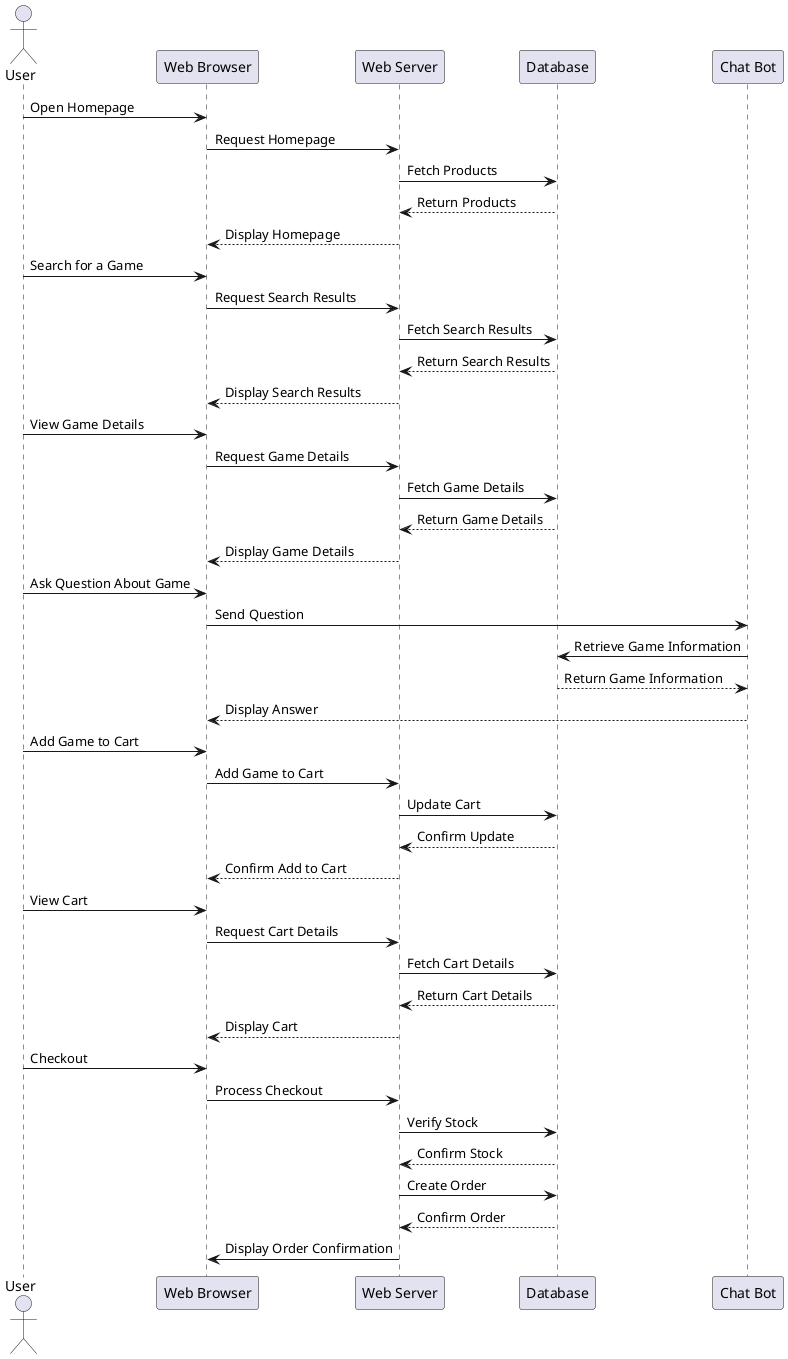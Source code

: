 @startuml seq
actor User
participant "Web Browser" as Browser
participant "Web Server" as Server
participant "Database" as DB
participant "Chat Bot" as Bot

User -> Browser: Open Homepage
Browser -> Server: Request Homepage
Server -> DB: Fetch Products
DB --> Server: Return Products
Server --> Browser: Display Homepage

User -> Browser: Search for a Game
Browser -> Server: Request Search Results
Server -> DB: Fetch Search Results
DB --> Server: Return Search Results
Server --> Browser: Display Search Results

User -> Browser: View Game Details
Browser -> Server: Request Game Details
Server -> DB: Fetch Game Details
DB --> Server: Return Game Details
Server --> Browser: Display Game Details

User -> Browser: Ask Question About Game
Browser -> Bot: Send Question
Bot -> DB: Retrieve Game Information
DB --> Bot: Return Game Information
Bot --> Browser: Display Answer

User -> Browser: Add Game to Cart
Browser -> Server: Add Game to Cart
Server -> DB: Update Cart
DB --> Server: Confirm Update
Server --> Browser: Confirm Add to Cart

User -> Browser: View Cart
Browser -> Server: Request Cart Details
Server -> DB: Fetch Cart Details
DB --> Server: Return Cart Details
Server --> Browser: Display Cart

User -> Browser: Checkout
Browser -> Server: Process Checkout
Server -> DB: Verify Stock
DB --> Server: Confirm Stock
Server -> DB: Create Order
DB --> Server: Confirm Order
Server -> Browser: Display Order Confirmation

@enduml
